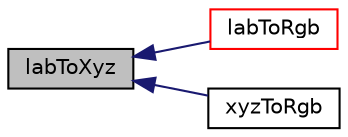 digraph "labToXyz"
{
  bgcolor="transparent";
  edge [fontname="Helvetica",fontsize="10",labelfontname="Helvetica",labelfontsize="10"];
  node [fontname="Helvetica",fontsize="10",shape=record];
  rankdir="LR";
  Node1 [label="labToXyz",height=0.2,width=0.4,color="black", fillcolor="grey75", style="filled" fontcolor="black"];
  Node1 -> Node2 [dir="back",color="midnightblue",fontsize="10",style="solid",fontname="Helvetica"];
  Node2 [label="labToRgb",height=0.2,width=0.4,color="red",URL="$namespaceFoam_1_1colourTools.html#abaae4681eaba171102aa481442351753",tooltip="Convert LAB to RGB. "];
  Node1 -> Node3 [dir="back",color="midnightblue",fontsize="10",style="solid",fontname="Helvetica"];
  Node3 [label="xyzToRgb",height=0.2,width=0.4,color="black",URL="$namespaceFoam_1_1colourTools.html#a45ec86b8eae5d5bddee53bb04d931100",tooltip="Convert XYZ to RGB. "];
}
